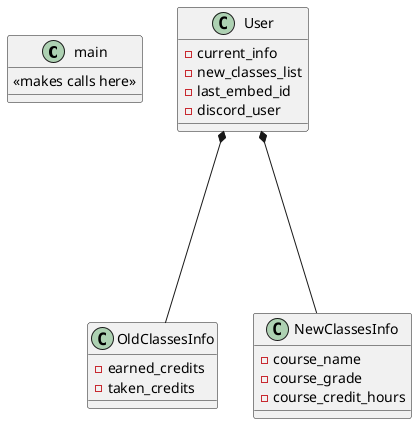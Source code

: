@startuml

class main
{
    << makes calls here >>
}

class OldClassesInfo
{
    ' GPA calculation model is (earned_credits / taken_credits)

    ' the number of grades to be divided
    - earned_credits
    ' the number of credits to divide by
    - taken_credits
}

class NewClassesInfo
{
    ' the list of classes added to the user (another class)
    - course_name
    - course_grade
    - course_credit_hours
}

class User
{
    - current_info
    - new_classes_list
    - last_embed_id
    - discord_user
}

' relates User with other classes
User *-down--- OldClassesInfo
User *-down--- NewClassesInfo

@enduml